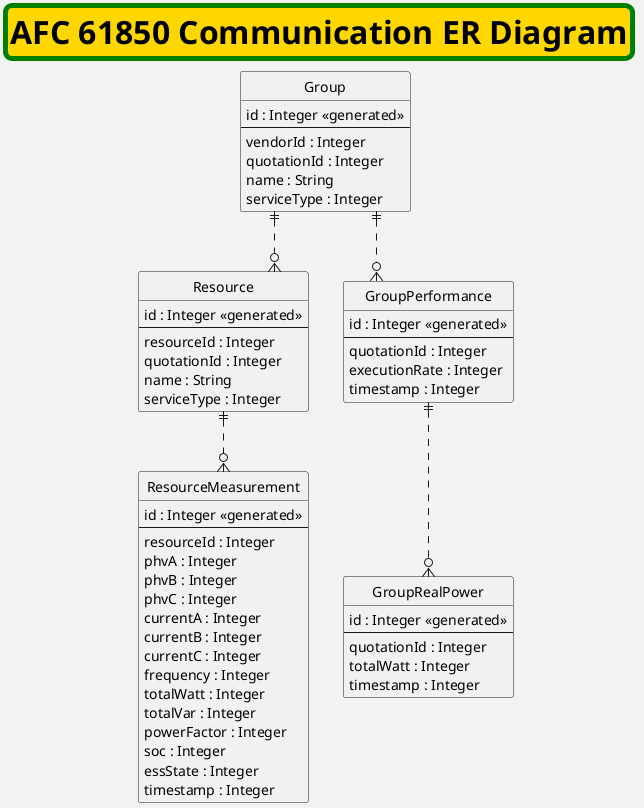 ' ------------------------------
' ER Diagram
' ------------------------------

' ERD for AFC 61850 Communication
@startuml

' hide the spot
hide circle

' avoid problems with angled crows feet
skinparam linetype ortho
'skinparam backgroundColor transparent
skinparam backgroundColor #F2F2F2

skinparam titleBorderRoundCorner 15
skinparam titleBorderThickness 5
skinparam titleBorderColor green
skinparam titleBackgroundColor Gold
title <size:32>AFC 61850 Communication ER Diagram</size>

entity "Group" as e00 {
  id : Integer <<generated>>
  --
  ' 合格交易者代碼
  vendorId : Integer
  ' 報價代碼
  quotationId : Integer
  name : String
  ' 輔助服務商品, AFC=1
  serviceType : Integer
}

entity "Resource" as e01 {
  id : Integer <<generated>>
  --
  ' 交易資訊代號
  resourceId : Integer
  quotationId : Integer
  name : String
  ' 輔助服務商品, AFC=1
  serviceType : Integer
}

entity "GroupRealPower" as e02 {
  id : Integer <<generated>>
  --
  ' 報價代碼
  quotationId : Integer
  totalWatt : Integer
  timestamp : Integer
}

entity "GroupPerformance" as e03 {
  id : Integer <<generated>>
  --
  ' 報價代碼
  quotationId : Integer
  ' 執行率
  executionRate : Integer
  timestamp : Integer
}

entity "ResourceMeasurement" as e04 {
  id : Integer <<generated>>
  --
  ' 交易資訊代號
  resourceId : Integer
  phvA : Integer
  phvB : Integer
  phvC : Integer
  currentA : Integer
  currentB : Integer
  currentC : Integer
  frequency : Integer
  totalWatt : Integer
  totalVar : Integer
  powerFactor : Integer
  soc : Integer
  essState : Integer
  timestamp : Integer
}

e00 ||..o{ e01
e00 ||..o{ e03
e03 ||..o{ e02
e01 ||..o{ e04


@enduml
